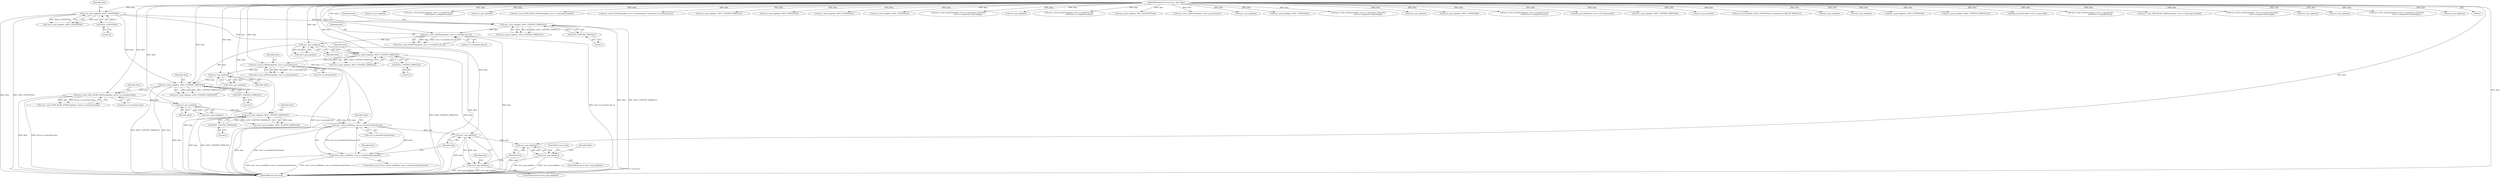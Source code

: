digraph "0_samba_530d50a1abdcdf4d1775652d4c456c1274d83d8d_1@API" {
"1000788" [label="(Call,asn1_write_uint8(data, tree->u.extended.dnAttributes))"];
"1000780" [label="(Call,asn1_push_tag(data, ASN1_CONTEXT_SIMPLE(4)))"];
"1000774" [label="(Call,asn1_pop_tag(data))"];
"1000760" [label="(Call,asn1_write_DATA_BLOB_LDAPString(data, &tree->u.extended.value))"];
"1000752" [label="(Call,asn1_push_tag(data, ASN1_CONTEXT_SIMPLE(3)))"];
"1000710" [label="(Call,asn1_pop_tag(data))"];
"1000697" [label="(Call,asn1_write_LDAPString(data, tree->u.extended.rule_id))"];
"1000689" [label="(Call,asn1_push_tag(data, ASN1_CONTEXT_SIMPLE(1)))"];
"1000672" [label="(Call,asn1_push_tag(data, ASN1_CONTEXT(9)))"];
"1000108" [label="(MethodParameterIn,struct asn1_data *data)"];
"1000674" [label="(Call,ASN1_CONTEXT(9))"];
"1000691" [label="(Call,ASN1_CONTEXT_SIMPLE(1))"];
"1000746" [label="(Call,asn1_pop_tag(data))"];
"1000733" [label="(Call,asn1_write_LDAPString(data, tree->u.extended.attr))"];
"1000725" [label="(Call,asn1_push_tag(data, ASN1_CONTEXT_SIMPLE(2)))"];
"1000727" [label="(Call,ASN1_CONTEXT_SIMPLE(2))"];
"1000754" [label="(Call,ASN1_CONTEXT_SIMPLE(3))"];
"1000782" [label="(Call,ASN1_CONTEXT_SIMPLE(4))"];
"1000787" [label="(Call,!asn1_write_uint8(data, tree->u.extended.dnAttributes))"];
"1000801" [label="(Call,asn1_pop_tag(data))"];
"1000800" [label="(Call,!asn1_pop_tag(data))"];
"1000807" [label="(Call,asn1_pop_tag(data))"];
"1000806" [label="(Call,!asn1_pop_tag(data))"];
"1000509" [label="(Call,asn1_pop_tag(data))"];
"1000711" [label="(Identifier,data)"];
"1000464" [label="(Call,asn1_write_OctetString(data, tree->u.comparison.attr,\n                                     strlen(tree->u.comparison.attr)))"];
"1000696" [label="(Call,!asn1_write_LDAPString(data, tree->u.extended.rule_id))"];
"1000671" [label="(Call,!asn1_push_tag(data, ASN1_CONTEXT(9)))"];
"1000688" [label="(Call,!asn1_push_tag(data, ASN1_CONTEXT_SIMPLE(1)))"];
"1000747" [label="(Identifier,data)"];
"1000664" [label="(Call,asn1_pop_tag(data))"];
"1000726" [label="(Identifier,data)"];
"1000724" [label="(Call,!asn1_push_tag(data, ASN1_CONTEXT_SIMPLE(2)))"];
"1000732" [label="(Call,!asn1_write_LDAPString(data, tree->u.extended.attr))"];
"1000344" [label="(Call,asn1_write_DATA_BLOB_LDAPString(data, tree->u.substring.chunks[i]))"];
"1000690" [label="(Identifier,data)"];
"1000753" [label="(Identifier,data)"];
"1000780" [label="(Call,asn1_push_tag(data, ASN1_CONTEXT_SIMPLE(4)))"];
"1000275" [label="(Call,asn1_write_OctetString(data, tree->u.substring.attr, strlen(tree->u.substring.attr)))"];
"1000578" [label="(Call,asn1_push_tag(data, ASN1_CONTEXT_SIMPLE(7)))"];
"1000762" [label="(Call,&tree->u.extended.value)"];
"1000176" [label="(Call,asn1_push_tag(data, ASN1_CONTEXT(2)))"];
"1000801" [label="(Call,asn1_pop_tag(data))"];
"1000800" [label="(Call,!asn1_pop_tag(data))"];
"1000709" [label="(Call,!asn1_pop_tag(data))"];
"1000675" [label="(Literal,9)"];
"1000456" [label="(Call,asn1_push_tag(data, ASN1_CONTEXT(5)))"];
"1000811" [label="(ControlStructure,break;)"];
"1000755" [label="(Literal,3)"];
"1000734" [label="(Identifier,data)"];
"1000799" [label="(ControlStructure,if (!asn1_pop_tag(data)))"];
"1000206" [label="(Call,asn1_push_tag(data, ASN1_CONTEXT(3)))"];
"1000760" [label="(Call,asn1_write_DATA_BLOB_LDAPString(data, &tree->u.extended.value))"];
"1000752" [label="(Call,asn1_push_tag(data, ASN1_CONTEXT_SIMPLE(3)))"];
"1000546" [label="(Call,asn1_write_OctetString(data, tree->u.comparison.value.data,\n                                     tree->u.comparison.value.length))"];
"1000787" [label="(Call,!asn1_write_uint8(data, tree->u.extended.dnAttributes))"];
"1000672" [label="(Call,asn1_push_tag(data, ASN1_CONTEXT(9)))"];
"1000805" [label="(ControlStructure,if (!asn1_pop_tag(data)))"];
"1000168" [label="(Call,asn1_pop_tag(data))"];
"1000725" [label="(Call,asn1_push_tag(data, ASN1_CONTEXT_SIMPLE(2)))"];
"1000619" [label="(Call,asn1_write_OctetString(data, tree->u.comparison.attr,\n                                     strlen(tree->u.comparison.attr)))"];
"1000786" [label="(ControlStructure,if (!asn1_write_uint8(data, tree->u.extended.dnAttributes)))"];
"1000807" [label="(Call,asn1_pop_tag(data))"];
"1000728" [label="(Literal,2)"];
"1000802" [label="(Identifier,data)"];
"1000789" [label="(Identifier,data)"];
"1000296" [label="(Call,asn1_push_tag(data, ASN1_SEQUENCE(0)))"];
"1000779" [label="(Call,!asn1_push_tag(data, ASN1_CONTEXT_SIMPLE(4)))"];
"1000783" [label="(Literal,4)"];
"1000586" [label="(Call,asn1_write_LDAPString(data, tree->u.present.attr))"];
"1000710" [label="(Call,asn1_pop_tag(data))"];
"1000804" [label="(Identifier,false)"];
"1000810" [label="(Identifier,false)"];
"1000781" [label="(Identifier,data)"];
"1000448" [label="(Call,asn1_pop_tag(data))"];
"1000517" [label="(Call,asn1_push_tag(data, ASN1_CONTEXT(6)))"];
"1000761" [label="(Identifier,data)"];
"1000485" [label="(Call,asn1_write_OctetString(data, tree->u.comparison.value.data,\n                                     tree->u.comparison.value.length))"];
"1000733" [label="(Call,asn1_write_LDAPString(data, tree->u.extended.attr))"];
"1000359" [label="(Call,asn1_pop_tag(data))"];
"1000108" [label="(MethodParameterIn,struct asn1_data *data)"];
"1000611" [label="(Call,asn1_push_tag(data, ASN1_CONTEXT(8)))"];
"1000699" [label="(Call,tree->u.extended.rule_id)"];
"1000692" [label="(Literal,1)"];
"1000525" [label="(Call,asn1_write_OctetString(data, tree->u.comparison.attr,\n                                     strlen(tree->u.comparison.attr)))"];
"1000689" [label="(Call,asn1_push_tag(data, ASN1_CONTEXT_SIMPLE(1)))"];
"1000152" [label="(Call,ldap_push_filter(data, tree->u.list.elements[i]))"];
"1000745" [label="(Call,!asn1_pop_tag(data))"];
"1000336" [label="(Call,asn1_push_tag(data, ASN1_CONTEXT_SIMPLE(0)))"];
"1000774" [label="(Call,asn1_pop_tag(data))"];
"1000259" [label="(Call,asn1_pop_tag(data))"];
"1000121" [label="(Call,asn1_push_tag(data, ASN1_CONTEXT(tree->operation==LDB_OP_AND?0:1)))"];
"1000697" [label="(Call,asn1_write_LDAPString(data, tree->u.extended.rule_id))"];
"1000759" [label="(Call,!asn1_write_DATA_BLOB_LDAPString(data, &tree->u.extended.value))"];
"1000674" [label="(Call,ASN1_CONTEXT(9))"];
"1000198" [label="(Call,asn1_pop_tag(data))"];
"1000691" [label="(Call,ASN1_CONTEXT_SIMPLE(1))"];
"1000570" [label="(Call,asn1_pop_tag(data))"];
"1000267" [label="(Call,asn1_push_tag(data, ASN1_CONTEXT(4)))"];
"1000798" [label="(Identifier,false)"];
"1000411" [label="(Call,asn1_push_tag(data, ASN1_CONTEXT_SIMPLE(ctx)))"];
"1000727" [label="(Call,ASN1_CONTEXT_SIMPLE(2))"];
"1000775" [label="(Identifier,data)"];
"1000698" [label="(Identifier,data)"];
"1000751" [label="(Call,!asn1_push_tag(data, ASN1_CONTEXT_SIMPLE(3)))"];
"1000184" [label="(Call,ldap_push_filter(data, tree->u.isnot.child))"];
"1000735" [label="(Call,tree->u.extended.attr)"];
"1000754" [label="(Call,ASN1_CONTEXT_SIMPLE(3))"];
"1000820" [label="(MethodReturn,static bool)"];
"1000214" [label="(Call,asn1_write_OctetString(data, tree->u.equality.attr,\n                                     strlen(tree->u.equality.attr)))"];
"1000419" [label="(Call,asn1_write_DATA_BLOB_LDAPString(data, tree->u.substring.chunks[i]))"];
"1000782" [label="(Call,ASN1_CONTEXT_SIMPLE(4))"];
"1000235" [label="(Call,asn1_write_OctetString(data, tree->u.equality.value.data,\n                                     tree->u.equality.value.length))"];
"1000790" [label="(Call,tree->u.extended.dnAttributes)"];
"1000808" [label="(Identifier,data)"];
"1000806" [label="(Call,!asn1_pop_tag(data))"];
"1000788" [label="(Call,asn1_write_uint8(data, tree->u.extended.dnAttributes))"];
"1000434" [label="(Call,asn1_pop_tag(data))"];
"1000746" [label="(Call,asn1_pop_tag(data))"];
"1000599" [label="(Call,asn1_pop_tag(data))"];
"1000673" [label="(Identifier,data)"];
"1000640" [label="(Call,asn1_write_OctetString(data, tree->u.comparison.value.data,\n                                     tree->u.comparison.value.length))"];
"1000442" [label="(Call,asn1_pop_tag(data))"];
"1000773" [label="(Call,!asn1_pop_tag(data))"];
"1000788" -> "1000787"  [label="AST: "];
"1000788" -> "1000790"  [label="CFG: "];
"1000789" -> "1000788"  [label="AST: "];
"1000790" -> "1000788"  [label="AST: "];
"1000787" -> "1000788"  [label="CFG: "];
"1000788" -> "1000820"  [label="DDG: data"];
"1000788" -> "1000820"  [label="DDG: tree->u.extended.dnAttributes"];
"1000788" -> "1000787"  [label="DDG: data"];
"1000788" -> "1000787"  [label="DDG: tree->u.extended.dnAttributes"];
"1000780" -> "1000788"  [label="DDG: data"];
"1000108" -> "1000788"  [label="DDG: data"];
"1000788" -> "1000801"  [label="DDG: data"];
"1000780" -> "1000779"  [label="AST: "];
"1000780" -> "1000782"  [label="CFG: "];
"1000781" -> "1000780"  [label="AST: "];
"1000782" -> "1000780"  [label="AST: "];
"1000779" -> "1000780"  [label="CFG: "];
"1000780" -> "1000820"  [label="DDG: data"];
"1000780" -> "1000820"  [label="DDG: ASN1_CONTEXT_SIMPLE(4)"];
"1000780" -> "1000779"  [label="DDG: data"];
"1000780" -> "1000779"  [label="DDG: ASN1_CONTEXT_SIMPLE(4)"];
"1000774" -> "1000780"  [label="DDG: data"];
"1000108" -> "1000780"  [label="DDG: data"];
"1000782" -> "1000780"  [label="DDG: 4"];
"1000774" -> "1000773"  [label="AST: "];
"1000774" -> "1000775"  [label="CFG: "];
"1000775" -> "1000774"  [label="AST: "];
"1000773" -> "1000774"  [label="CFG: "];
"1000774" -> "1000820"  [label="DDG: data"];
"1000774" -> "1000773"  [label="DDG: data"];
"1000760" -> "1000774"  [label="DDG: data"];
"1000108" -> "1000774"  [label="DDG: data"];
"1000760" -> "1000759"  [label="AST: "];
"1000760" -> "1000762"  [label="CFG: "];
"1000761" -> "1000760"  [label="AST: "];
"1000762" -> "1000760"  [label="AST: "];
"1000759" -> "1000760"  [label="CFG: "];
"1000760" -> "1000820"  [label="DDG: &tree->u.extended.value"];
"1000760" -> "1000820"  [label="DDG: data"];
"1000760" -> "1000759"  [label="DDG: data"];
"1000760" -> "1000759"  [label="DDG: &tree->u.extended.value"];
"1000752" -> "1000760"  [label="DDG: data"];
"1000108" -> "1000760"  [label="DDG: data"];
"1000752" -> "1000751"  [label="AST: "];
"1000752" -> "1000754"  [label="CFG: "];
"1000753" -> "1000752"  [label="AST: "];
"1000754" -> "1000752"  [label="AST: "];
"1000751" -> "1000752"  [label="CFG: "];
"1000752" -> "1000820"  [label="DDG: ASN1_CONTEXT_SIMPLE(3)"];
"1000752" -> "1000820"  [label="DDG: data"];
"1000752" -> "1000751"  [label="DDG: data"];
"1000752" -> "1000751"  [label="DDG: ASN1_CONTEXT_SIMPLE(3)"];
"1000710" -> "1000752"  [label="DDG: data"];
"1000746" -> "1000752"  [label="DDG: data"];
"1000672" -> "1000752"  [label="DDG: data"];
"1000108" -> "1000752"  [label="DDG: data"];
"1000754" -> "1000752"  [label="DDG: 3"];
"1000710" -> "1000709"  [label="AST: "];
"1000710" -> "1000711"  [label="CFG: "];
"1000711" -> "1000710"  [label="AST: "];
"1000709" -> "1000710"  [label="CFG: "];
"1000710" -> "1000820"  [label="DDG: data"];
"1000710" -> "1000709"  [label="DDG: data"];
"1000697" -> "1000710"  [label="DDG: data"];
"1000108" -> "1000710"  [label="DDG: data"];
"1000710" -> "1000725"  [label="DDG: data"];
"1000697" -> "1000696"  [label="AST: "];
"1000697" -> "1000699"  [label="CFG: "];
"1000698" -> "1000697"  [label="AST: "];
"1000699" -> "1000697"  [label="AST: "];
"1000696" -> "1000697"  [label="CFG: "];
"1000697" -> "1000820"  [label="DDG: tree->u.extended.rule_id"];
"1000697" -> "1000820"  [label="DDG: data"];
"1000697" -> "1000696"  [label="DDG: data"];
"1000697" -> "1000696"  [label="DDG: tree->u.extended.rule_id"];
"1000689" -> "1000697"  [label="DDG: data"];
"1000108" -> "1000697"  [label="DDG: data"];
"1000689" -> "1000688"  [label="AST: "];
"1000689" -> "1000691"  [label="CFG: "];
"1000690" -> "1000689"  [label="AST: "];
"1000691" -> "1000689"  [label="AST: "];
"1000688" -> "1000689"  [label="CFG: "];
"1000689" -> "1000820"  [label="DDG: data"];
"1000689" -> "1000820"  [label="DDG: ASN1_CONTEXT_SIMPLE(1)"];
"1000689" -> "1000688"  [label="DDG: data"];
"1000689" -> "1000688"  [label="DDG: ASN1_CONTEXT_SIMPLE(1)"];
"1000672" -> "1000689"  [label="DDG: data"];
"1000108" -> "1000689"  [label="DDG: data"];
"1000691" -> "1000689"  [label="DDG: 1"];
"1000672" -> "1000671"  [label="AST: "];
"1000672" -> "1000674"  [label="CFG: "];
"1000673" -> "1000672"  [label="AST: "];
"1000674" -> "1000672"  [label="AST: "];
"1000671" -> "1000672"  [label="CFG: "];
"1000672" -> "1000820"  [label="DDG: ASN1_CONTEXT(9)"];
"1000672" -> "1000820"  [label="DDG: data"];
"1000672" -> "1000671"  [label="DDG: data"];
"1000672" -> "1000671"  [label="DDG: ASN1_CONTEXT(9)"];
"1000108" -> "1000672"  [label="DDG: data"];
"1000674" -> "1000672"  [label="DDG: 9"];
"1000672" -> "1000725"  [label="DDG: data"];
"1000108" -> "1000107"  [label="AST: "];
"1000108" -> "1000820"  [label="DDG: data"];
"1000108" -> "1000121"  [label="DDG: data"];
"1000108" -> "1000152"  [label="DDG: data"];
"1000108" -> "1000168"  [label="DDG: data"];
"1000108" -> "1000176"  [label="DDG: data"];
"1000108" -> "1000184"  [label="DDG: data"];
"1000108" -> "1000198"  [label="DDG: data"];
"1000108" -> "1000206"  [label="DDG: data"];
"1000108" -> "1000214"  [label="DDG: data"];
"1000108" -> "1000235"  [label="DDG: data"];
"1000108" -> "1000259"  [label="DDG: data"];
"1000108" -> "1000267"  [label="DDG: data"];
"1000108" -> "1000275"  [label="DDG: data"];
"1000108" -> "1000296"  [label="DDG: data"];
"1000108" -> "1000336"  [label="DDG: data"];
"1000108" -> "1000344"  [label="DDG: data"];
"1000108" -> "1000359"  [label="DDG: data"];
"1000108" -> "1000411"  [label="DDG: data"];
"1000108" -> "1000419"  [label="DDG: data"];
"1000108" -> "1000434"  [label="DDG: data"];
"1000108" -> "1000442"  [label="DDG: data"];
"1000108" -> "1000448"  [label="DDG: data"];
"1000108" -> "1000456"  [label="DDG: data"];
"1000108" -> "1000464"  [label="DDG: data"];
"1000108" -> "1000485"  [label="DDG: data"];
"1000108" -> "1000509"  [label="DDG: data"];
"1000108" -> "1000517"  [label="DDG: data"];
"1000108" -> "1000525"  [label="DDG: data"];
"1000108" -> "1000546"  [label="DDG: data"];
"1000108" -> "1000570"  [label="DDG: data"];
"1000108" -> "1000578"  [label="DDG: data"];
"1000108" -> "1000586"  [label="DDG: data"];
"1000108" -> "1000599"  [label="DDG: data"];
"1000108" -> "1000611"  [label="DDG: data"];
"1000108" -> "1000619"  [label="DDG: data"];
"1000108" -> "1000640"  [label="DDG: data"];
"1000108" -> "1000664"  [label="DDG: data"];
"1000108" -> "1000725"  [label="DDG: data"];
"1000108" -> "1000733"  [label="DDG: data"];
"1000108" -> "1000746"  [label="DDG: data"];
"1000108" -> "1000801"  [label="DDG: data"];
"1000108" -> "1000807"  [label="DDG: data"];
"1000674" -> "1000675"  [label="CFG: "];
"1000675" -> "1000674"  [label="AST: "];
"1000691" -> "1000692"  [label="CFG: "];
"1000692" -> "1000691"  [label="AST: "];
"1000746" -> "1000745"  [label="AST: "];
"1000746" -> "1000747"  [label="CFG: "];
"1000747" -> "1000746"  [label="AST: "];
"1000745" -> "1000746"  [label="CFG: "];
"1000746" -> "1000820"  [label="DDG: data"];
"1000746" -> "1000745"  [label="DDG: data"];
"1000733" -> "1000746"  [label="DDG: data"];
"1000733" -> "1000732"  [label="AST: "];
"1000733" -> "1000735"  [label="CFG: "];
"1000734" -> "1000733"  [label="AST: "];
"1000735" -> "1000733"  [label="AST: "];
"1000732" -> "1000733"  [label="CFG: "];
"1000733" -> "1000820"  [label="DDG: tree->u.extended.attr"];
"1000733" -> "1000820"  [label="DDG: data"];
"1000733" -> "1000732"  [label="DDG: data"];
"1000733" -> "1000732"  [label="DDG: tree->u.extended.attr"];
"1000725" -> "1000733"  [label="DDG: data"];
"1000725" -> "1000724"  [label="AST: "];
"1000725" -> "1000727"  [label="CFG: "];
"1000726" -> "1000725"  [label="AST: "];
"1000727" -> "1000725"  [label="AST: "];
"1000724" -> "1000725"  [label="CFG: "];
"1000725" -> "1000820"  [label="DDG: ASN1_CONTEXT_SIMPLE(2)"];
"1000725" -> "1000820"  [label="DDG: data"];
"1000725" -> "1000724"  [label="DDG: data"];
"1000725" -> "1000724"  [label="DDG: ASN1_CONTEXT_SIMPLE(2)"];
"1000727" -> "1000725"  [label="DDG: 2"];
"1000727" -> "1000728"  [label="CFG: "];
"1000728" -> "1000727"  [label="AST: "];
"1000754" -> "1000755"  [label="CFG: "];
"1000755" -> "1000754"  [label="AST: "];
"1000782" -> "1000783"  [label="CFG: "];
"1000783" -> "1000782"  [label="AST: "];
"1000787" -> "1000786"  [label="AST: "];
"1000798" -> "1000787"  [label="CFG: "];
"1000802" -> "1000787"  [label="CFG: "];
"1000787" -> "1000820"  [label="DDG: asn1_write_uint8(data, tree->u.extended.dnAttributes)"];
"1000787" -> "1000820"  [label="DDG: !asn1_write_uint8(data, tree->u.extended.dnAttributes)"];
"1000801" -> "1000800"  [label="AST: "];
"1000801" -> "1000802"  [label="CFG: "];
"1000802" -> "1000801"  [label="AST: "];
"1000800" -> "1000801"  [label="CFG: "];
"1000801" -> "1000820"  [label="DDG: data"];
"1000801" -> "1000800"  [label="DDG: data"];
"1000801" -> "1000807"  [label="DDG: data"];
"1000800" -> "1000799"  [label="AST: "];
"1000804" -> "1000800"  [label="CFG: "];
"1000808" -> "1000800"  [label="CFG: "];
"1000800" -> "1000820"  [label="DDG: !asn1_pop_tag(data)"];
"1000800" -> "1000820"  [label="DDG: asn1_pop_tag(data)"];
"1000807" -> "1000806"  [label="AST: "];
"1000807" -> "1000808"  [label="CFG: "];
"1000808" -> "1000807"  [label="AST: "];
"1000806" -> "1000807"  [label="CFG: "];
"1000807" -> "1000820"  [label="DDG: data"];
"1000807" -> "1000806"  [label="DDG: data"];
"1000806" -> "1000805"  [label="AST: "];
"1000810" -> "1000806"  [label="CFG: "];
"1000811" -> "1000806"  [label="CFG: "];
"1000806" -> "1000820"  [label="DDG: asn1_pop_tag(data)"];
"1000806" -> "1000820"  [label="DDG: !asn1_pop_tag(data)"];
}
